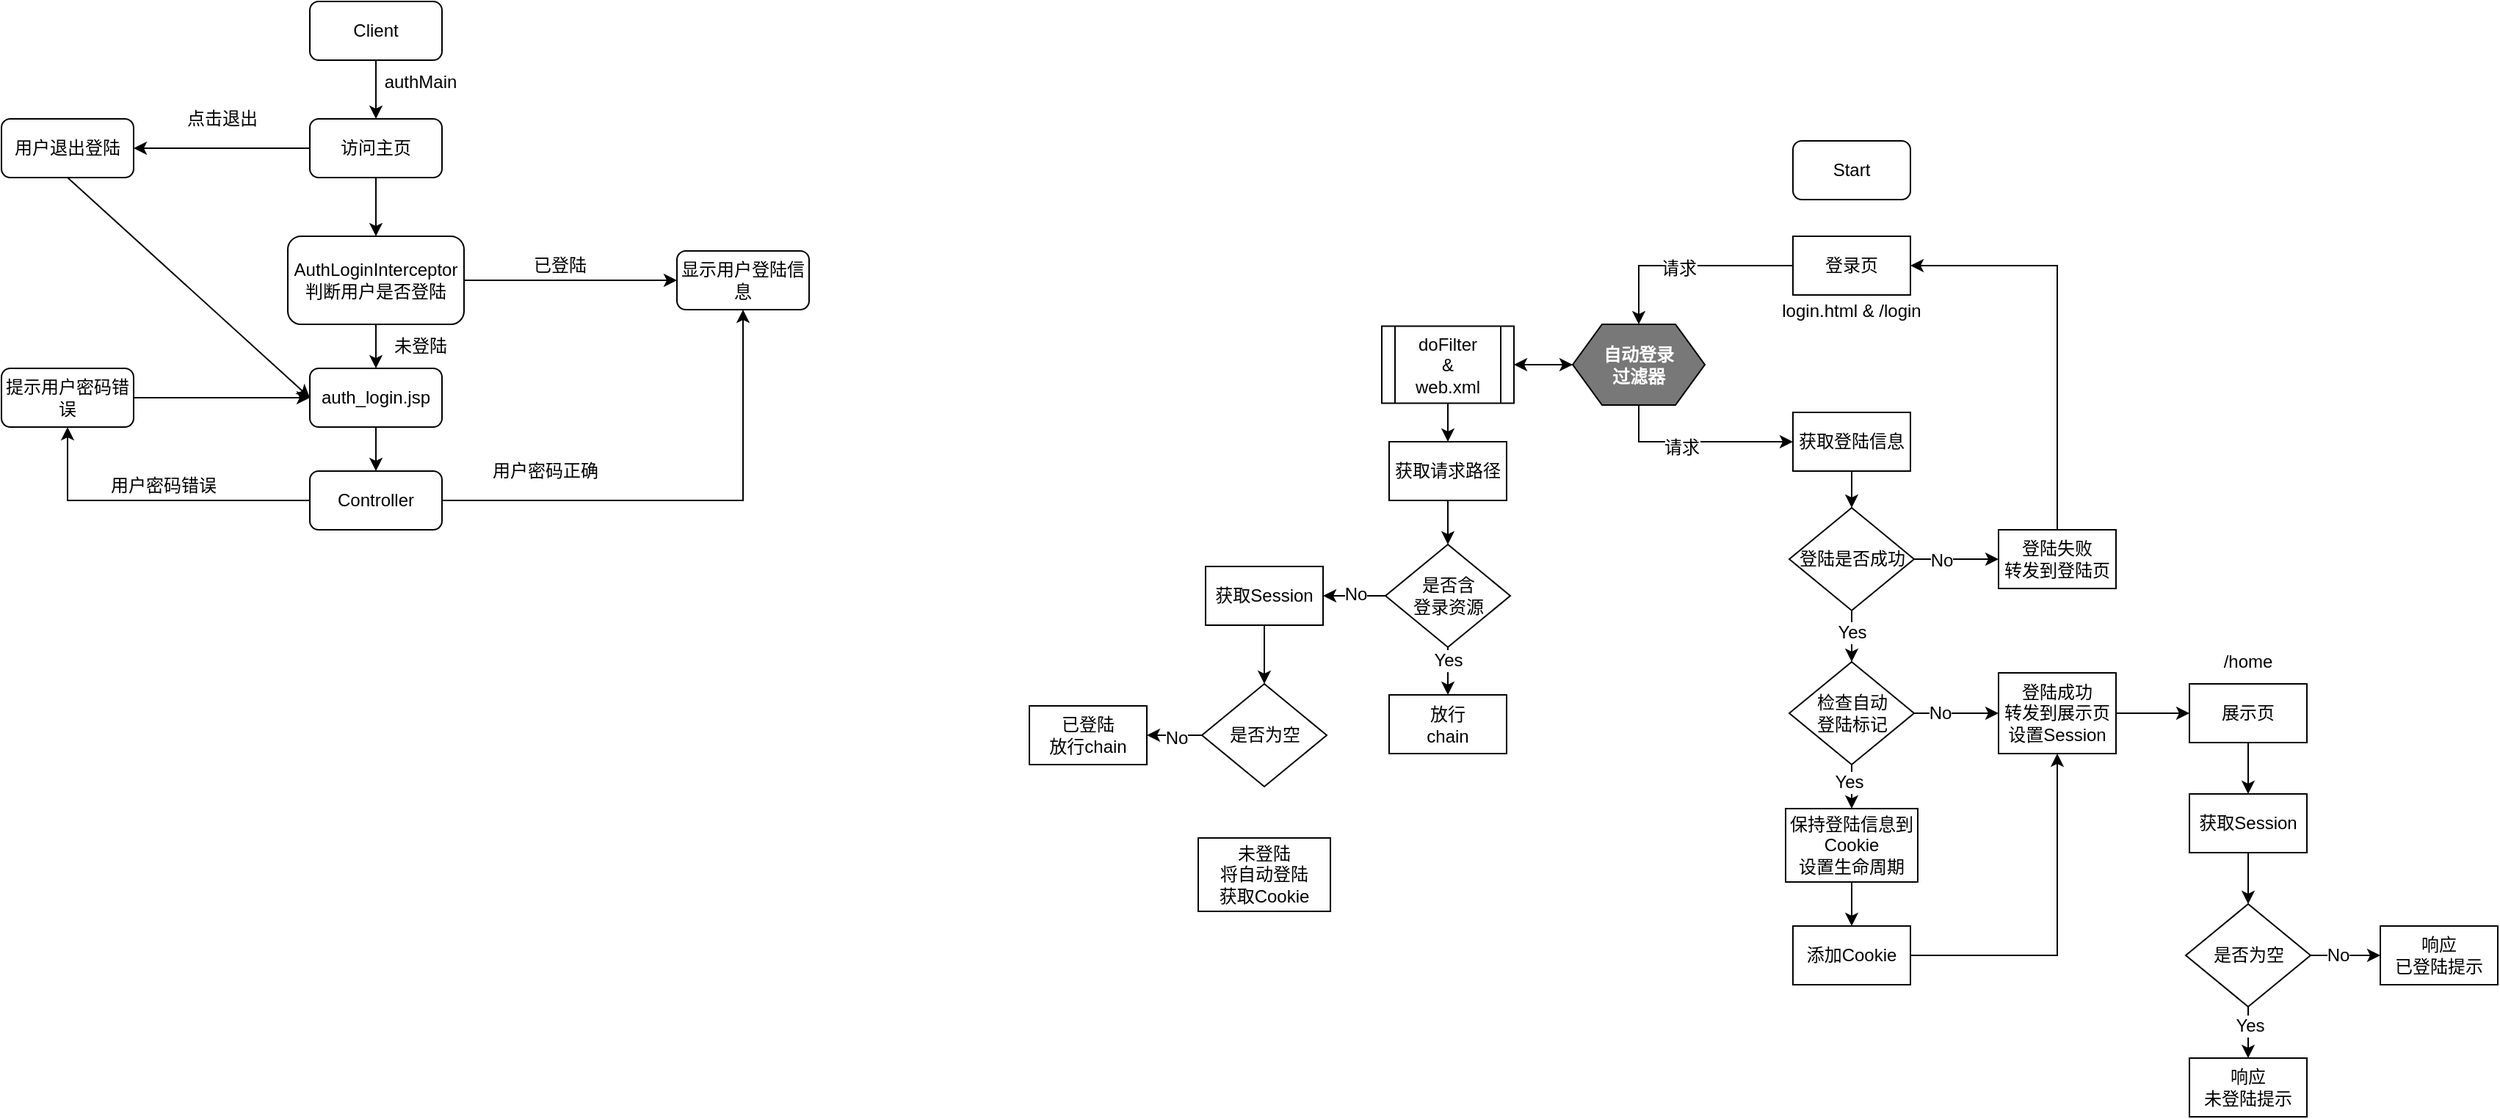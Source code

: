 <mxfile version="21.1.8" type="github">
  <diagram id="HWQkRQDPZLScs4eT8ZIz" name="第 1 页">
    <mxGraphModel dx="1194" dy="537" grid="1" gridSize="10" guides="1" tooltips="1" connect="1" arrows="1" fold="1" page="1" pageScale="1" pageWidth="827" pageHeight="1169" math="0" shadow="0">
      <root>
        <mxCell id="0" />
        <mxCell id="1" parent="0" />
        <mxCell id="-SfgJxCNq3ycuIGkJws--3" style="edgeStyle=orthogonalEdgeStyle;rounded=0;orthogonalLoop=1;jettySize=auto;html=1;exitX=0.5;exitY=1;exitDx=0;exitDy=0;entryX=0.5;entryY=0;entryDx=0;entryDy=0;" parent="1" source="-SfgJxCNq3ycuIGkJws--1" target="-SfgJxCNq3ycuIGkJws--2" edge="1">
          <mxGeometry relative="1" as="geometry" />
        </mxCell>
        <mxCell id="-SfgJxCNq3ycuIGkJws--1" value="Client" style="rounded=1;whiteSpace=wrap;html=1;" parent="1" vertex="1">
          <mxGeometry x="350" y="40" width="90" height="40" as="geometry" />
        </mxCell>
        <mxCell id="-SfgJxCNq3ycuIGkJws--7" value="" style="edgeStyle=orthogonalEdgeStyle;rounded=0;orthogonalLoop=1;jettySize=auto;html=1;" parent="1" source="-SfgJxCNq3ycuIGkJws--2" target="-SfgJxCNq3ycuIGkJws--6" edge="1">
          <mxGeometry relative="1" as="geometry" />
        </mxCell>
        <mxCell id="-SfgJxCNq3ycuIGkJws--24" style="edgeStyle=orthogonalEdgeStyle;rounded=0;orthogonalLoop=1;jettySize=auto;html=1;exitX=0;exitY=0.5;exitDx=0;exitDy=0;" parent="1" source="-SfgJxCNq3ycuIGkJws--2" target="-SfgJxCNq3ycuIGkJws--23" edge="1">
          <mxGeometry relative="1" as="geometry" />
        </mxCell>
        <mxCell id="-SfgJxCNq3ycuIGkJws--2" value="访问主页" style="rounded=1;whiteSpace=wrap;html=1;" parent="1" vertex="1">
          <mxGeometry x="350" y="120" width="90" height="40" as="geometry" />
        </mxCell>
        <mxCell id="-SfgJxCNq3ycuIGkJws--4" value="authMain" style="text;html=1;align=center;verticalAlign=middle;resizable=0;points=[];autosize=1;strokeColor=none;fillColor=none;" parent="1" vertex="1">
          <mxGeometry x="390" y="80" width="70" height="30" as="geometry" />
        </mxCell>
        <mxCell id="-SfgJxCNq3ycuIGkJws--9" style="edgeStyle=orthogonalEdgeStyle;rounded=0;orthogonalLoop=1;jettySize=auto;html=1;exitX=0.5;exitY=1;exitDx=0;exitDy=0;" parent="1" source="-SfgJxCNq3ycuIGkJws--6" target="-SfgJxCNq3ycuIGkJws--8" edge="1">
          <mxGeometry relative="1" as="geometry" />
        </mxCell>
        <mxCell id="-SfgJxCNq3ycuIGkJws--11" style="edgeStyle=orthogonalEdgeStyle;rounded=0;orthogonalLoop=1;jettySize=auto;html=1;exitX=1;exitY=0.5;exitDx=0;exitDy=0;entryX=0;entryY=0.5;entryDx=0;entryDy=0;" parent="1" source="-SfgJxCNq3ycuIGkJws--6" target="-SfgJxCNq3ycuIGkJws--10" edge="1">
          <mxGeometry relative="1" as="geometry" />
        </mxCell>
        <mxCell id="-SfgJxCNq3ycuIGkJws--6" value="AuthLoginInterceptor&lt;br&gt;判断用户是否登陆" style="whiteSpace=wrap;html=1;rounded=1;" parent="1" vertex="1">
          <mxGeometry x="335" y="200" width="120" height="60" as="geometry" />
        </mxCell>
        <mxCell id="-SfgJxCNq3ycuIGkJws--18" style="edgeStyle=orthogonalEdgeStyle;rounded=0;orthogonalLoop=1;jettySize=auto;html=1;exitX=0.5;exitY=1;exitDx=0;exitDy=0;entryX=0.5;entryY=0;entryDx=0;entryDy=0;" parent="1" source="-SfgJxCNq3ycuIGkJws--8" target="-SfgJxCNq3ycuIGkJws--14" edge="1">
          <mxGeometry relative="1" as="geometry" />
        </mxCell>
        <mxCell id="-SfgJxCNq3ycuIGkJws--8" value="auth_login.jsp" style="rounded=1;whiteSpace=wrap;html=1;" parent="1" vertex="1">
          <mxGeometry x="350" y="290" width="90" height="40" as="geometry" />
        </mxCell>
        <mxCell id="-SfgJxCNq3ycuIGkJws--10" value="显示用户登陆信息" style="rounded=1;whiteSpace=wrap;html=1;" parent="1" vertex="1">
          <mxGeometry x="600" y="210" width="90" height="40" as="geometry" />
        </mxCell>
        <mxCell id="-SfgJxCNq3ycuIGkJws--12" value="已登陆" style="text;html=1;align=center;verticalAlign=middle;resizable=0;points=[];autosize=1;strokeColor=none;fillColor=none;" parent="1" vertex="1">
          <mxGeometry x="490" y="205" width="60" height="30" as="geometry" />
        </mxCell>
        <mxCell id="-SfgJxCNq3ycuIGkJws--13" value="未登陆" style="text;html=1;align=center;verticalAlign=middle;resizable=0;points=[];autosize=1;strokeColor=none;fillColor=none;" parent="1" vertex="1">
          <mxGeometry x="395" y="260" width="60" height="30" as="geometry" />
        </mxCell>
        <mxCell id="-SfgJxCNq3ycuIGkJws--15" style="edgeStyle=orthogonalEdgeStyle;rounded=0;orthogonalLoop=1;jettySize=auto;html=1;exitX=1;exitY=0.5;exitDx=0;exitDy=0;entryX=0.5;entryY=1;entryDx=0;entryDy=0;" parent="1" source="-SfgJxCNq3ycuIGkJws--14" target="-SfgJxCNq3ycuIGkJws--10" edge="1">
          <mxGeometry relative="1" as="geometry" />
        </mxCell>
        <mxCell id="-SfgJxCNq3ycuIGkJws--21" style="edgeStyle=orthogonalEdgeStyle;rounded=0;orthogonalLoop=1;jettySize=auto;html=1;exitX=0;exitY=0.5;exitDx=0;exitDy=0;entryX=0.5;entryY=1;entryDx=0;entryDy=0;" parent="1" source="-SfgJxCNq3ycuIGkJws--14" target="-SfgJxCNq3ycuIGkJws--19" edge="1">
          <mxGeometry relative="1" as="geometry" />
        </mxCell>
        <mxCell id="-SfgJxCNq3ycuIGkJws--14" value="Controller" style="rounded=1;whiteSpace=wrap;html=1;" parent="1" vertex="1">
          <mxGeometry x="350" y="360" width="90" height="40" as="geometry" />
        </mxCell>
        <mxCell id="-SfgJxCNq3ycuIGkJws--17" value="用户密码正确" style="text;html=1;align=center;verticalAlign=middle;resizable=0;points=[];autosize=1;strokeColor=none;fillColor=none;" parent="1" vertex="1">
          <mxGeometry x="460" y="345" width="100" height="30" as="geometry" />
        </mxCell>
        <mxCell id="-SfgJxCNq3ycuIGkJws--20" style="edgeStyle=orthogonalEdgeStyle;rounded=0;orthogonalLoop=1;jettySize=auto;html=1;exitX=1;exitY=0.5;exitDx=0;exitDy=0;" parent="1" source="-SfgJxCNq3ycuIGkJws--19" target="-SfgJxCNq3ycuIGkJws--8" edge="1">
          <mxGeometry relative="1" as="geometry" />
        </mxCell>
        <mxCell id="-SfgJxCNq3ycuIGkJws--19" value="提示用户密码错误" style="rounded=1;whiteSpace=wrap;html=1;" parent="1" vertex="1">
          <mxGeometry x="140" y="290" width="90" height="40" as="geometry" />
        </mxCell>
        <mxCell id="-SfgJxCNq3ycuIGkJws--22" value="用户密码错误" style="text;html=1;align=center;verticalAlign=middle;resizable=0;points=[];autosize=1;strokeColor=none;fillColor=none;" parent="1" vertex="1">
          <mxGeometry x="200" y="355" width="100" height="30" as="geometry" />
        </mxCell>
        <mxCell id="-SfgJxCNq3ycuIGkJws--27" style="rounded=0;orthogonalLoop=1;jettySize=auto;html=1;exitX=0.5;exitY=1;exitDx=0;exitDy=0;entryX=0;entryY=0.5;entryDx=0;entryDy=0;" parent="1" source="-SfgJxCNq3ycuIGkJws--23" target="-SfgJxCNq3ycuIGkJws--8" edge="1">
          <mxGeometry relative="1" as="geometry" />
        </mxCell>
        <mxCell id="-SfgJxCNq3ycuIGkJws--23" value="用户退出登陆" style="rounded=1;whiteSpace=wrap;html=1;" parent="1" vertex="1">
          <mxGeometry x="140" y="120" width="90" height="40" as="geometry" />
        </mxCell>
        <mxCell id="-SfgJxCNq3ycuIGkJws--25" value="点击退出" style="text;html=1;align=center;verticalAlign=middle;resizable=0;points=[];autosize=1;strokeColor=none;fillColor=none;" parent="1" vertex="1">
          <mxGeometry x="255" y="105" width="70" height="30" as="geometry" />
        </mxCell>
        <mxCell id="yj4NW-HGVDamJ-zAx53C-2" value="Start" style="rounded=1;whiteSpace=wrap;html=1;strokeColor=default;fontFamily=Helvetica;fontSize=12;fontColor=default;startSize=30;fillColor=default;" vertex="1" parent="1">
          <mxGeometry x="1360" y="135" width="80" height="40" as="geometry" />
        </mxCell>
        <mxCell id="yj4NW-HGVDamJ-zAx53C-7" style="edgeStyle=orthogonalEdgeStyle;rounded=0;orthogonalLoop=1;jettySize=auto;html=1;exitX=0;exitY=0.5;exitDx=0;exitDy=0;entryX=0.5;entryY=0;entryDx=0;entryDy=0;fontFamily=Helvetica;fontSize=12;fontColor=default;startSize=30;" edge="1" parent="1" source="yj4NW-HGVDamJ-zAx53C-4" target="yj4NW-HGVDamJ-zAx53C-6">
          <mxGeometry relative="1" as="geometry" />
        </mxCell>
        <mxCell id="yj4NW-HGVDamJ-zAx53C-8" value="请求" style="edgeLabel;html=1;align=center;verticalAlign=middle;resizable=0;points=[];fontSize=12;fontFamily=Helvetica;fontColor=default;" vertex="1" connectable="0" parent="yj4NW-HGVDamJ-zAx53C-7">
          <mxGeometry x="0.076" y="2" relative="1" as="geometry">
            <mxPoint as="offset" />
          </mxGeometry>
        </mxCell>
        <mxCell id="yj4NW-HGVDamJ-zAx53C-4" value="登录页" style="rounded=0;whiteSpace=wrap;html=1;strokeColor=default;fontFamily=Helvetica;fontSize=12;fontColor=default;startSize=30;fillColor=default;" vertex="1" parent="1">
          <mxGeometry x="1360" y="200" width="80" height="40" as="geometry" />
        </mxCell>
        <mxCell id="yj4NW-HGVDamJ-zAx53C-5" value="login.html &amp;amp; /login" style="text;html=1;strokeColor=none;fillColor=none;align=center;verticalAlign=middle;whiteSpace=wrap;rounded=0;fontSize=12;fontFamily=Helvetica;fontColor=default;" vertex="1" parent="1">
          <mxGeometry x="1350" y="241.25" width="100" height="20" as="geometry" />
        </mxCell>
        <mxCell id="yj4NW-HGVDamJ-zAx53C-10" style="edgeStyle=orthogonalEdgeStyle;rounded=0;orthogonalLoop=1;jettySize=auto;html=1;exitX=0.5;exitY=1;exitDx=0;exitDy=0;entryX=0;entryY=0.5;entryDx=0;entryDy=0;fontFamily=Helvetica;fontSize=12;fontColor=default;startSize=30;" edge="1" parent="1" source="yj4NW-HGVDamJ-zAx53C-6" target="yj4NW-HGVDamJ-zAx53C-9">
          <mxGeometry relative="1" as="geometry" />
        </mxCell>
        <mxCell id="yj4NW-HGVDamJ-zAx53C-11" value="请求" style="edgeLabel;html=1;align=center;verticalAlign=middle;resizable=0;points=[];fontSize=12;fontFamily=Helvetica;fontColor=default;" vertex="1" connectable="0" parent="yj4NW-HGVDamJ-zAx53C-10">
          <mxGeometry x="-0.169" y="-4" relative="1" as="geometry">
            <mxPoint as="offset" />
          </mxGeometry>
        </mxCell>
        <mxCell id="yj4NW-HGVDamJ-zAx53C-14" style="edgeStyle=orthogonalEdgeStyle;rounded=0;orthogonalLoop=1;jettySize=auto;html=1;exitX=0;exitY=0.5;exitDx=0;exitDy=0;entryX=1;entryY=0.5;entryDx=0;entryDy=0;fontFamily=Helvetica;fontSize=12;fontColor=default;startSize=30;" edge="1" parent="1" source="yj4NW-HGVDamJ-zAx53C-6" target="yj4NW-HGVDamJ-zAx53C-12">
          <mxGeometry relative="1" as="geometry" />
        </mxCell>
        <mxCell id="yj4NW-HGVDamJ-zAx53C-6" value="&lt;b&gt;&lt;font color=&quot;#ffffff&quot;&gt;自动登录&lt;br&gt;过滤器&lt;/font&gt;&lt;/b&gt;" style="shape=hexagon;perimeter=hexagonPerimeter2;whiteSpace=wrap;html=1;fixedSize=1;strokeColor=default;fontFamily=Helvetica;fontSize=12;fontColor=default;startSize=30;fillColor=#787878;" vertex="1" parent="1">
          <mxGeometry x="1210" y="260" width="90" height="55" as="geometry" />
        </mxCell>
        <mxCell id="yj4NW-HGVDamJ-zAx53C-22" style="edgeStyle=orthogonalEdgeStyle;rounded=0;orthogonalLoop=1;jettySize=auto;html=1;exitX=0.5;exitY=1;exitDx=0;exitDy=0;entryX=0.5;entryY=0;entryDx=0;entryDy=0;fontFamily=Helvetica;fontSize=12;fontColor=default;startSize=30;" edge="1" parent="1" source="yj4NW-HGVDamJ-zAx53C-9" target="yj4NW-HGVDamJ-zAx53C-18">
          <mxGeometry relative="1" as="geometry" />
        </mxCell>
        <mxCell id="yj4NW-HGVDamJ-zAx53C-9" value="获取登陆信息" style="rounded=0;whiteSpace=wrap;html=1;strokeColor=default;fontFamily=Helvetica;fontSize=12;fontColor=default;startSize=30;fillColor=default;" vertex="1" parent="1">
          <mxGeometry x="1360" y="320" width="80" height="40" as="geometry" />
        </mxCell>
        <mxCell id="yj4NW-HGVDamJ-zAx53C-13" style="edgeStyle=orthogonalEdgeStyle;rounded=0;orthogonalLoop=1;jettySize=auto;html=1;exitX=1;exitY=0.5;exitDx=0;exitDy=0;fontFamily=Helvetica;fontSize=12;fontColor=default;startSize=30;" edge="1" parent="1" source="yj4NW-HGVDamJ-zAx53C-12" target="yj4NW-HGVDamJ-zAx53C-6">
          <mxGeometry relative="1" as="geometry" />
        </mxCell>
        <mxCell id="yj4NW-HGVDamJ-zAx53C-49" style="edgeStyle=orthogonalEdgeStyle;rounded=0;orthogonalLoop=1;jettySize=auto;html=1;exitX=0.5;exitY=1;exitDx=0;exitDy=0;entryX=0.5;entryY=0;entryDx=0;entryDy=0;fontFamily=Helvetica;fontSize=12;fontColor=default;startSize=30;" edge="1" parent="1" source="yj4NW-HGVDamJ-zAx53C-12" target="yj4NW-HGVDamJ-zAx53C-15">
          <mxGeometry relative="1" as="geometry" />
        </mxCell>
        <mxCell id="yj4NW-HGVDamJ-zAx53C-12" value="doFilter&lt;br&gt;&amp;amp;&lt;br&gt;web.xml" style="shape=process;whiteSpace=wrap;html=1;backgroundOutline=1;strokeColor=default;fontFamily=Helvetica;fontSize=12;fontColor=default;startSize=30;fillColor=default;" vertex="1" parent="1">
          <mxGeometry x="1080" y="261.25" width="90" height="52.5" as="geometry" />
        </mxCell>
        <mxCell id="yj4NW-HGVDamJ-zAx53C-50" style="edgeStyle=orthogonalEdgeStyle;rounded=0;orthogonalLoop=1;jettySize=auto;html=1;exitX=0.5;exitY=1;exitDx=0;exitDy=0;fontFamily=Helvetica;fontSize=12;fontColor=default;startSize=30;" edge="1" parent="1" source="yj4NW-HGVDamJ-zAx53C-15" target="yj4NW-HGVDamJ-zAx53C-16">
          <mxGeometry relative="1" as="geometry" />
        </mxCell>
        <mxCell id="yj4NW-HGVDamJ-zAx53C-15" value="获取请求路径" style="rounded=0;whiteSpace=wrap;html=1;strokeColor=default;fontFamily=Helvetica;fontSize=12;fontColor=default;startSize=30;fillColor=default;" vertex="1" parent="1">
          <mxGeometry x="1085" y="340" width="80" height="40" as="geometry" />
        </mxCell>
        <mxCell id="yj4NW-HGVDamJ-zAx53C-51" style="edgeStyle=orthogonalEdgeStyle;rounded=0;orthogonalLoop=1;jettySize=auto;html=1;exitX=0.5;exitY=1;exitDx=0;exitDy=0;fontFamily=Helvetica;fontSize=12;fontColor=default;startSize=30;" edge="1" parent="1" source="yj4NW-HGVDamJ-zAx53C-16" target="yj4NW-HGVDamJ-zAx53C-17">
          <mxGeometry relative="1" as="geometry" />
        </mxCell>
        <mxCell id="yj4NW-HGVDamJ-zAx53C-52" value="Yes" style="edgeLabel;html=1;align=center;verticalAlign=middle;resizable=0;points=[];fontSize=12;fontFamily=Helvetica;fontColor=default;" vertex="1" connectable="0" parent="yj4NW-HGVDamJ-zAx53C-51">
          <mxGeometry x="-0.74" relative="1" as="geometry">
            <mxPoint y="3" as="offset" />
          </mxGeometry>
        </mxCell>
        <mxCell id="yj4NW-HGVDamJ-zAx53C-54" style="edgeStyle=orthogonalEdgeStyle;rounded=0;orthogonalLoop=1;jettySize=auto;html=1;exitX=0;exitY=0.5;exitDx=0;exitDy=0;entryX=1;entryY=0.5;entryDx=0;entryDy=0;fontFamily=Helvetica;fontSize=12;fontColor=default;startSize=30;" edge="1" parent="1" source="yj4NW-HGVDamJ-zAx53C-16" target="yj4NW-HGVDamJ-zAx53C-53">
          <mxGeometry relative="1" as="geometry" />
        </mxCell>
        <mxCell id="yj4NW-HGVDamJ-zAx53C-55" value="No" style="edgeLabel;html=1;align=center;verticalAlign=middle;resizable=0;points=[];fontSize=12;fontFamily=Helvetica;fontColor=default;" vertex="1" connectable="0" parent="yj4NW-HGVDamJ-zAx53C-54">
          <mxGeometry x="-0.035" y="-1" relative="1" as="geometry">
            <mxPoint as="offset" />
          </mxGeometry>
        </mxCell>
        <mxCell id="yj4NW-HGVDamJ-zAx53C-16" value="是否含&lt;br&gt;登录资源" style="rhombus;whiteSpace=wrap;html=1;strokeColor=default;fontFamily=Helvetica;fontSize=12;fontColor=default;startSize=30;fillColor=default;" vertex="1" parent="1">
          <mxGeometry x="1082.5" y="410" width="85" height="70" as="geometry" />
        </mxCell>
        <mxCell id="yj4NW-HGVDamJ-zAx53C-17" value="放行&lt;br&gt;chain" style="rounded=0;whiteSpace=wrap;html=1;strokeColor=default;fontFamily=Helvetica;fontSize=12;fontColor=default;startSize=30;fillColor=default;" vertex="1" parent="1">
          <mxGeometry x="1085" y="512.5" width="80" height="40" as="geometry" />
        </mxCell>
        <mxCell id="yj4NW-HGVDamJ-zAx53C-24" style="edgeStyle=orthogonalEdgeStyle;rounded=0;orthogonalLoop=1;jettySize=auto;html=1;exitX=1;exitY=0.5;exitDx=0;exitDy=0;fontFamily=Helvetica;fontSize=12;fontColor=default;startSize=30;" edge="1" parent="1" source="yj4NW-HGVDamJ-zAx53C-18" target="yj4NW-HGVDamJ-zAx53C-23">
          <mxGeometry relative="1" as="geometry" />
        </mxCell>
        <mxCell id="yj4NW-HGVDamJ-zAx53C-25" value="No" style="edgeLabel;html=1;align=center;verticalAlign=middle;resizable=0;points=[];fontSize=12;fontFamily=Helvetica;fontColor=default;" vertex="1" connectable="0" parent="yj4NW-HGVDamJ-zAx53C-24">
          <mxGeometry x="-0.365" relative="1" as="geometry">
            <mxPoint y="1" as="offset" />
          </mxGeometry>
        </mxCell>
        <mxCell id="yj4NW-HGVDamJ-zAx53C-27" style="edgeStyle=orthogonalEdgeStyle;rounded=0;orthogonalLoop=1;jettySize=auto;html=1;exitX=0.5;exitY=1;exitDx=0;exitDy=0;fontFamily=Helvetica;fontSize=12;fontColor=default;startSize=30;" edge="1" parent="1" source="yj4NW-HGVDamJ-zAx53C-18" target="yj4NW-HGVDamJ-zAx53C-19">
          <mxGeometry relative="1" as="geometry" />
        </mxCell>
        <mxCell id="yj4NW-HGVDamJ-zAx53C-28" value="Yes" style="edgeLabel;html=1;align=center;verticalAlign=middle;resizable=0;points=[];fontSize=12;fontFamily=Helvetica;fontColor=default;" vertex="1" connectable="0" parent="yj4NW-HGVDamJ-zAx53C-27">
          <mxGeometry x="0.364" y="1" relative="1" as="geometry">
            <mxPoint x="-1" y="-6" as="offset" />
          </mxGeometry>
        </mxCell>
        <mxCell id="yj4NW-HGVDamJ-zAx53C-18" value="登陆是否成功" style="rhombus;whiteSpace=wrap;html=1;strokeColor=default;fontFamily=Helvetica;fontSize=12;fontColor=default;startSize=30;fillColor=default;" vertex="1" parent="1">
          <mxGeometry x="1357.5" y="385" width="85" height="70" as="geometry" />
        </mxCell>
        <mxCell id="yj4NW-HGVDamJ-zAx53C-30" style="edgeStyle=orthogonalEdgeStyle;rounded=0;orthogonalLoop=1;jettySize=auto;html=1;exitX=1;exitY=0.5;exitDx=0;exitDy=0;entryX=0;entryY=0.5;entryDx=0;entryDy=0;fontFamily=Helvetica;fontSize=12;fontColor=default;startSize=30;" edge="1" parent="1" source="yj4NW-HGVDamJ-zAx53C-19" target="yj4NW-HGVDamJ-zAx53C-29">
          <mxGeometry relative="1" as="geometry" />
        </mxCell>
        <mxCell id="yj4NW-HGVDamJ-zAx53C-31" value="No" style="edgeLabel;html=1;align=center;verticalAlign=middle;resizable=0;points=[];fontSize=12;fontFamily=Helvetica;fontColor=default;" vertex="1" connectable="0" parent="yj4NW-HGVDamJ-zAx53C-30">
          <mxGeometry x="-0.391" y="-1" relative="1" as="geometry">
            <mxPoint y="-1" as="offset" />
          </mxGeometry>
        </mxCell>
        <mxCell id="yj4NW-HGVDamJ-zAx53C-35" style="edgeStyle=orthogonalEdgeStyle;rounded=0;orthogonalLoop=1;jettySize=auto;html=1;exitX=0.5;exitY=1;exitDx=0;exitDy=0;fontFamily=Helvetica;fontSize=12;fontColor=default;startSize=30;" edge="1" parent="1" source="yj4NW-HGVDamJ-zAx53C-19" target="yj4NW-HGVDamJ-zAx53C-20">
          <mxGeometry relative="1" as="geometry" />
        </mxCell>
        <mxCell id="yj4NW-HGVDamJ-zAx53C-36" value="Yes" style="edgeLabel;html=1;align=center;verticalAlign=middle;resizable=0;points=[];fontSize=12;fontFamily=Helvetica;fontColor=default;" vertex="1" connectable="0" parent="yj4NW-HGVDamJ-zAx53C-35">
          <mxGeometry x="-0.54" y="-2" relative="1" as="geometry">
            <mxPoint as="offset" />
          </mxGeometry>
        </mxCell>
        <mxCell id="yj4NW-HGVDamJ-zAx53C-19" value="检查自动&lt;br&gt;登陆标记" style="rhombus;whiteSpace=wrap;html=1;strokeColor=default;fontFamily=Helvetica;fontSize=12;fontColor=default;startSize=30;fillColor=default;" vertex="1" parent="1">
          <mxGeometry x="1357.5" y="490" width="85" height="70" as="geometry" />
        </mxCell>
        <mxCell id="yj4NW-HGVDamJ-zAx53C-37" style="edgeStyle=orthogonalEdgeStyle;rounded=0;orthogonalLoop=1;jettySize=auto;html=1;exitX=0.5;exitY=1;exitDx=0;exitDy=0;entryX=0.5;entryY=0;entryDx=0;entryDy=0;fontFamily=Helvetica;fontSize=12;fontColor=default;startSize=30;" edge="1" parent="1" source="yj4NW-HGVDamJ-zAx53C-20" target="yj4NW-HGVDamJ-zAx53C-21">
          <mxGeometry relative="1" as="geometry" />
        </mxCell>
        <mxCell id="yj4NW-HGVDamJ-zAx53C-20" value="保持登陆信息到Cookie&lt;br&gt;设置生命周期" style="rounded=0;whiteSpace=wrap;html=1;strokeColor=default;fontFamily=Helvetica;fontSize=12;fontColor=default;startSize=30;fillColor=default;" vertex="1" parent="1">
          <mxGeometry x="1355" y="590" width="90" height="50" as="geometry" />
        </mxCell>
        <mxCell id="yj4NW-HGVDamJ-zAx53C-38" style="edgeStyle=orthogonalEdgeStyle;rounded=0;orthogonalLoop=1;jettySize=auto;html=1;exitX=1;exitY=0.5;exitDx=0;exitDy=0;entryX=0.5;entryY=1;entryDx=0;entryDy=0;fontFamily=Helvetica;fontSize=12;fontColor=default;startSize=30;" edge="1" parent="1" source="yj4NW-HGVDamJ-zAx53C-21" target="yj4NW-HGVDamJ-zAx53C-29">
          <mxGeometry relative="1" as="geometry" />
        </mxCell>
        <mxCell id="yj4NW-HGVDamJ-zAx53C-21" value="添加Cookie" style="rounded=0;whiteSpace=wrap;html=1;strokeColor=default;fontFamily=Helvetica;fontSize=12;fontColor=default;startSize=30;fillColor=default;" vertex="1" parent="1">
          <mxGeometry x="1360" y="670" width="80" height="40" as="geometry" />
        </mxCell>
        <mxCell id="yj4NW-HGVDamJ-zAx53C-26" style="edgeStyle=orthogonalEdgeStyle;rounded=0;orthogonalLoop=1;jettySize=auto;html=1;exitX=0.5;exitY=0;exitDx=0;exitDy=0;entryX=1;entryY=0.5;entryDx=0;entryDy=0;fontFamily=Helvetica;fontSize=12;fontColor=default;startSize=30;" edge="1" parent="1" source="yj4NW-HGVDamJ-zAx53C-23" target="yj4NW-HGVDamJ-zAx53C-4">
          <mxGeometry relative="1" as="geometry" />
        </mxCell>
        <mxCell id="yj4NW-HGVDamJ-zAx53C-23" value="登陆失败&lt;br&gt;转发到登陆页" style="rounded=0;whiteSpace=wrap;html=1;strokeColor=default;fontFamily=Helvetica;fontSize=12;fontColor=default;startSize=30;fillColor=default;" vertex="1" parent="1">
          <mxGeometry x="1500" y="400" width="80" height="40" as="geometry" />
        </mxCell>
        <mxCell id="yj4NW-HGVDamJ-zAx53C-33" style="edgeStyle=orthogonalEdgeStyle;rounded=0;orthogonalLoop=1;jettySize=auto;html=1;exitX=1;exitY=0.5;exitDx=0;exitDy=0;entryX=0;entryY=0.5;entryDx=0;entryDy=0;fontFamily=Helvetica;fontSize=12;fontColor=default;startSize=30;" edge="1" parent="1" source="yj4NW-HGVDamJ-zAx53C-29" target="yj4NW-HGVDamJ-zAx53C-32">
          <mxGeometry relative="1" as="geometry" />
        </mxCell>
        <mxCell id="yj4NW-HGVDamJ-zAx53C-29" value="登陆成功&lt;br&gt;转发到展示页&lt;br&gt;设置Session" style="rounded=0;whiteSpace=wrap;html=1;strokeColor=default;fontFamily=Helvetica;fontSize=12;fontColor=default;startSize=30;fillColor=default;" vertex="1" parent="1">
          <mxGeometry x="1500" y="497.5" width="80" height="55" as="geometry" />
        </mxCell>
        <mxCell id="yj4NW-HGVDamJ-zAx53C-40" style="edgeStyle=orthogonalEdgeStyle;rounded=0;orthogonalLoop=1;jettySize=auto;html=1;exitX=0.5;exitY=1;exitDx=0;exitDy=0;entryX=0.5;entryY=0;entryDx=0;entryDy=0;fontFamily=Helvetica;fontSize=12;fontColor=default;startSize=30;" edge="1" parent="1" source="yj4NW-HGVDamJ-zAx53C-32" target="yj4NW-HGVDamJ-zAx53C-39">
          <mxGeometry relative="1" as="geometry" />
        </mxCell>
        <mxCell id="yj4NW-HGVDamJ-zAx53C-32" value="展示页" style="rounded=0;whiteSpace=wrap;html=1;strokeColor=default;fontFamily=Helvetica;fontSize=12;fontColor=default;startSize=30;fillColor=default;" vertex="1" parent="1">
          <mxGeometry x="1630" y="505" width="80" height="40" as="geometry" />
        </mxCell>
        <mxCell id="yj4NW-HGVDamJ-zAx53C-34" value="/home" style="text;html=1;strokeColor=none;fillColor=none;align=center;verticalAlign=middle;whiteSpace=wrap;rounded=0;fontSize=12;fontFamily=Helvetica;fontColor=default;" vertex="1" parent="1">
          <mxGeometry x="1620" y="480" width="100" height="20" as="geometry" />
        </mxCell>
        <mxCell id="yj4NW-HGVDamJ-zAx53C-44" style="edgeStyle=orthogonalEdgeStyle;rounded=0;orthogonalLoop=1;jettySize=auto;html=1;exitX=0.5;exitY=1;exitDx=0;exitDy=0;entryX=0.5;entryY=0;entryDx=0;entryDy=0;fontFamily=Helvetica;fontSize=12;fontColor=default;startSize=30;" edge="1" parent="1" source="yj4NW-HGVDamJ-zAx53C-39" target="yj4NW-HGVDamJ-zAx53C-41">
          <mxGeometry relative="1" as="geometry" />
        </mxCell>
        <mxCell id="yj4NW-HGVDamJ-zAx53C-39" value="获取Session" style="rounded=0;whiteSpace=wrap;html=1;strokeColor=default;fontFamily=Helvetica;fontSize=12;fontColor=default;startSize=30;fillColor=default;" vertex="1" parent="1">
          <mxGeometry x="1630" y="580" width="80" height="40" as="geometry" />
        </mxCell>
        <mxCell id="yj4NW-HGVDamJ-zAx53C-45" style="edgeStyle=orthogonalEdgeStyle;rounded=0;orthogonalLoop=1;jettySize=auto;html=1;exitX=0.5;exitY=1;exitDx=0;exitDy=0;entryX=0.5;entryY=0;entryDx=0;entryDy=0;fontFamily=Helvetica;fontSize=12;fontColor=default;startSize=30;" edge="1" parent="1" source="yj4NW-HGVDamJ-zAx53C-41" target="yj4NW-HGVDamJ-zAx53C-42">
          <mxGeometry relative="1" as="geometry" />
        </mxCell>
        <mxCell id="yj4NW-HGVDamJ-zAx53C-47" value="Yes" style="edgeLabel;html=1;align=center;verticalAlign=middle;resizable=0;points=[];fontSize=12;fontFamily=Helvetica;fontColor=default;" vertex="1" connectable="0" parent="yj4NW-HGVDamJ-zAx53C-45">
          <mxGeometry x="-0.286" y="1" relative="1" as="geometry">
            <mxPoint as="offset" />
          </mxGeometry>
        </mxCell>
        <mxCell id="yj4NW-HGVDamJ-zAx53C-46" style="edgeStyle=orthogonalEdgeStyle;rounded=0;orthogonalLoop=1;jettySize=auto;html=1;exitX=1;exitY=0.5;exitDx=0;exitDy=0;fontFamily=Helvetica;fontSize=12;fontColor=default;startSize=30;" edge="1" parent="1" source="yj4NW-HGVDamJ-zAx53C-41" target="yj4NW-HGVDamJ-zAx53C-43">
          <mxGeometry relative="1" as="geometry" />
        </mxCell>
        <mxCell id="yj4NW-HGVDamJ-zAx53C-48" value="No" style="edgeLabel;html=1;align=center;verticalAlign=middle;resizable=0;points=[];fontSize=12;fontFamily=Helvetica;fontColor=default;" vertex="1" connectable="0" parent="yj4NW-HGVDamJ-zAx53C-46">
          <mxGeometry x="-0.263" y="1" relative="1" as="geometry">
            <mxPoint x="1" y="1" as="offset" />
          </mxGeometry>
        </mxCell>
        <mxCell id="yj4NW-HGVDamJ-zAx53C-41" value="是否为空" style="rhombus;whiteSpace=wrap;html=1;strokeColor=default;fontFamily=Helvetica;fontSize=12;fontColor=default;startSize=30;fillColor=default;" vertex="1" parent="1">
          <mxGeometry x="1627.5" y="655" width="85" height="70" as="geometry" />
        </mxCell>
        <mxCell id="yj4NW-HGVDamJ-zAx53C-42" value="响应&lt;br&gt;未登陆提示" style="rounded=0;whiteSpace=wrap;html=1;strokeColor=default;fontFamily=Helvetica;fontSize=12;fontColor=default;startSize=30;fillColor=default;" vertex="1" parent="1">
          <mxGeometry x="1630" y="760" width="80" height="40" as="geometry" />
        </mxCell>
        <mxCell id="yj4NW-HGVDamJ-zAx53C-43" value="响应&lt;br&gt;已登陆提示" style="rounded=0;whiteSpace=wrap;html=1;strokeColor=default;fontFamily=Helvetica;fontSize=12;fontColor=default;startSize=30;fillColor=default;" vertex="1" parent="1">
          <mxGeometry x="1760" y="670" width="80" height="40" as="geometry" />
        </mxCell>
        <mxCell id="yj4NW-HGVDamJ-zAx53C-57" style="edgeStyle=orthogonalEdgeStyle;rounded=0;orthogonalLoop=1;jettySize=auto;html=1;exitX=0.5;exitY=1;exitDx=0;exitDy=0;entryX=0.5;entryY=0;entryDx=0;entryDy=0;fontFamily=Helvetica;fontSize=12;fontColor=default;startSize=30;" edge="1" parent="1" source="yj4NW-HGVDamJ-zAx53C-53" target="yj4NW-HGVDamJ-zAx53C-56">
          <mxGeometry relative="1" as="geometry" />
        </mxCell>
        <mxCell id="yj4NW-HGVDamJ-zAx53C-53" value="获取Session" style="rounded=0;whiteSpace=wrap;html=1;strokeColor=default;fontFamily=Helvetica;fontSize=12;fontColor=default;startSize=30;fillColor=default;" vertex="1" parent="1">
          <mxGeometry x="960" y="425" width="80" height="40" as="geometry" />
        </mxCell>
        <mxCell id="yj4NW-HGVDamJ-zAx53C-59" style="edgeStyle=orthogonalEdgeStyle;rounded=0;orthogonalLoop=1;jettySize=auto;html=1;exitX=0;exitY=0.5;exitDx=0;exitDy=0;entryX=1;entryY=0.5;entryDx=0;entryDy=0;fontFamily=Helvetica;fontSize=12;fontColor=default;startSize=30;" edge="1" parent="1" source="yj4NW-HGVDamJ-zAx53C-56" target="yj4NW-HGVDamJ-zAx53C-58">
          <mxGeometry relative="1" as="geometry" />
        </mxCell>
        <mxCell id="yj4NW-HGVDamJ-zAx53C-60" value="No" style="edgeLabel;html=1;align=center;verticalAlign=middle;resizable=0;points=[];fontSize=12;fontFamily=Helvetica;fontColor=default;" vertex="1" connectable="0" parent="yj4NW-HGVDamJ-zAx53C-59">
          <mxGeometry x="-0.013" y="2" relative="1" as="geometry">
            <mxPoint x="1" as="offset" />
          </mxGeometry>
        </mxCell>
        <mxCell id="yj4NW-HGVDamJ-zAx53C-56" value="是否为空" style="rhombus;whiteSpace=wrap;html=1;strokeColor=default;fontFamily=Helvetica;fontSize=12;fontColor=default;startSize=30;fillColor=default;" vertex="1" parent="1">
          <mxGeometry x="957.5" y="505" width="85" height="70" as="geometry" />
        </mxCell>
        <mxCell id="yj4NW-HGVDamJ-zAx53C-58" value="已登陆&lt;br&gt;放行chain" style="rounded=0;whiteSpace=wrap;html=1;strokeColor=default;fontFamily=Helvetica;fontSize=12;fontColor=default;startSize=30;fillColor=default;" vertex="1" parent="1">
          <mxGeometry x="840" y="520" width="80" height="40" as="geometry" />
        </mxCell>
        <mxCell id="yj4NW-HGVDamJ-zAx53C-61" value="未登陆&lt;br&gt;将自动登陆&lt;br&gt;获取Cookie" style="rounded=0;whiteSpace=wrap;html=1;strokeColor=default;fontFamily=Helvetica;fontSize=12;fontColor=default;startSize=30;fillColor=default;" vertex="1" parent="1">
          <mxGeometry x="955" y="610" width="90" height="50" as="geometry" />
        </mxCell>
      </root>
    </mxGraphModel>
  </diagram>
</mxfile>
